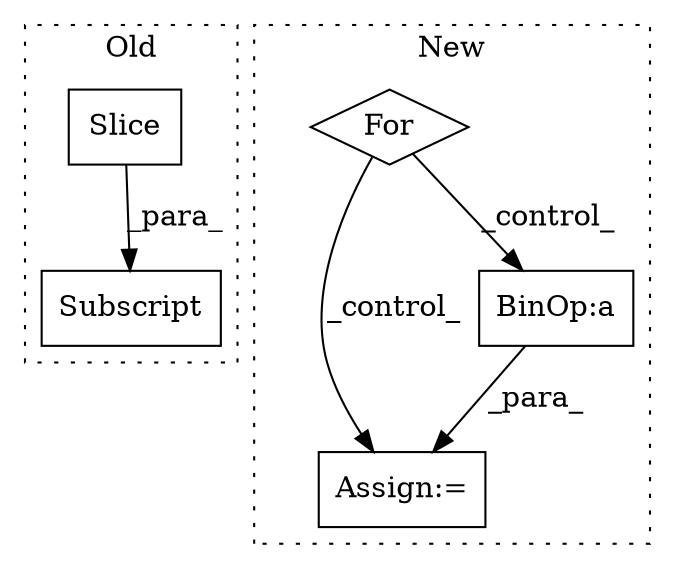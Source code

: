 digraph G {
subgraph cluster0 {
1 [label="Slice" a="80" s="5348" l="1" shape="box"];
5 [label="Subscript" a="63" s="5303,0" l="52,0" shape="box"];
label = "Old";
style="dotted";
}
subgraph cluster1 {
2 [label="For" a="107" s="7077,7117" l="4,14" shape="diamond"];
3 [label="Assign:=" a="68" s="7202" l="3" shape="box"];
4 [label="BinOp:a" a="82" s="7224" l="3" shape="box"];
label = "New";
style="dotted";
}
1 -> 5 [label="_para_"];
2 -> 3 [label="_control_"];
2 -> 4 [label="_control_"];
4 -> 3 [label="_para_"];
}